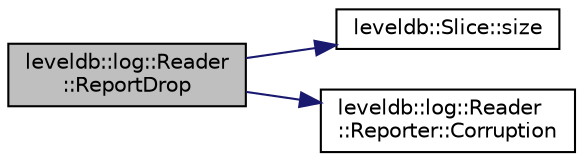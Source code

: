 digraph "leveldb::log::Reader::ReportDrop"
{
  edge [fontname="Helvetica",fontsize="10",labelfontname="Helvetica",labelfontsize="10"];
  node [fontname="Helvetica",fontsize="10",shape=record];
  rankdir="LR";
  Node1 [label="leveldb::log::Reader\l::ReportDrop",height=0.2,width=0.4,color="black", fillcolor="grey75", style="filled" fontcolor="black"];
  Node1 -> Node2 [color="midnightblue",fontsize="10",style="solid"];
  Node2 [label="leveldb::Slice::size",height=0.2,width=0.4,color="black", fillcolor="white", style="filled",URL="$classleveldb_1_1_slice.html#a947d3173f04f8a30553e89046daf91d5"];
  Node1 -> Node3 [color="midnightblue",fontsize="10",style="solid"];
  Node3 [label="leveldb::log::Reader\l::Reporter::Corruption",height=0.2,width=0.4,color="black", fillcolor="white", style="filled",URL="$classleveldb_1_1log_1_1_reader_1_1_reporter.html#a2d28d30f9559d5fc9f94af41d239932e"];
}
